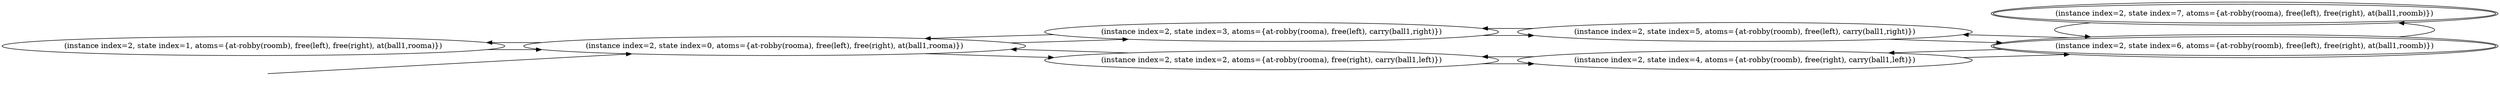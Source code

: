 digraph {
rankdir="LR"
s1[label="(instance index=2, state index=1, atoms={at-robby(roomb), free(left), free(right), at(ball1,rooma)})"]
s0[label="(instance index=2, state index=0, atoms={at-robby(rooma), free(left), free(right), at(ball1,rooma)})"]
s3[label="(instance index=2, state index=3, atoms={at-robby(rooma), free(left), carry(ball1,right)})"]
s2[label="(instance index=2, state index=2, atoms={at-robby(rooma), free(right), carry(ball1,left)})"]
s5[label="(instance index=2, state index=5, atoms={at-robby(roomb), free(left), carry(ball1,right)})"]
s4[label="(instance index=2, state index=4, atoms={at-robby(roomb), free(right), carry(ball1,left)})"]
s6[peripheries=2,label="(instance index=2, state index=6, atoms={at-robby(roomb), free(left), free(right), at(ball1,roomb)})"]
s7[peripheries=2,label="(instance index=2, state index=7, atoms={at-robby(rooma), free(left), free(right), at(ball1,roomb)})"]
Dangling [ label = "", style = invis ]
{ rank = same; Dangling }
Dangling -> s0
{ rank = same; s0}
{ rank = same; s0}
{ rank = same; s3,s2}
{ rank = same; s5,s4}
{ rank = same; s6,s7}
{
s1->s0
}
{
s0->s3
s0->s2
s0->s1
}
{
s3->s0
s3->s5
s2->s0
s2->s4
}
{
s5->s6
s5->s3
s4->s6
s4->s2
}
{
s6->s5
s6->s4
s6->s7
s7->s6
}
}
